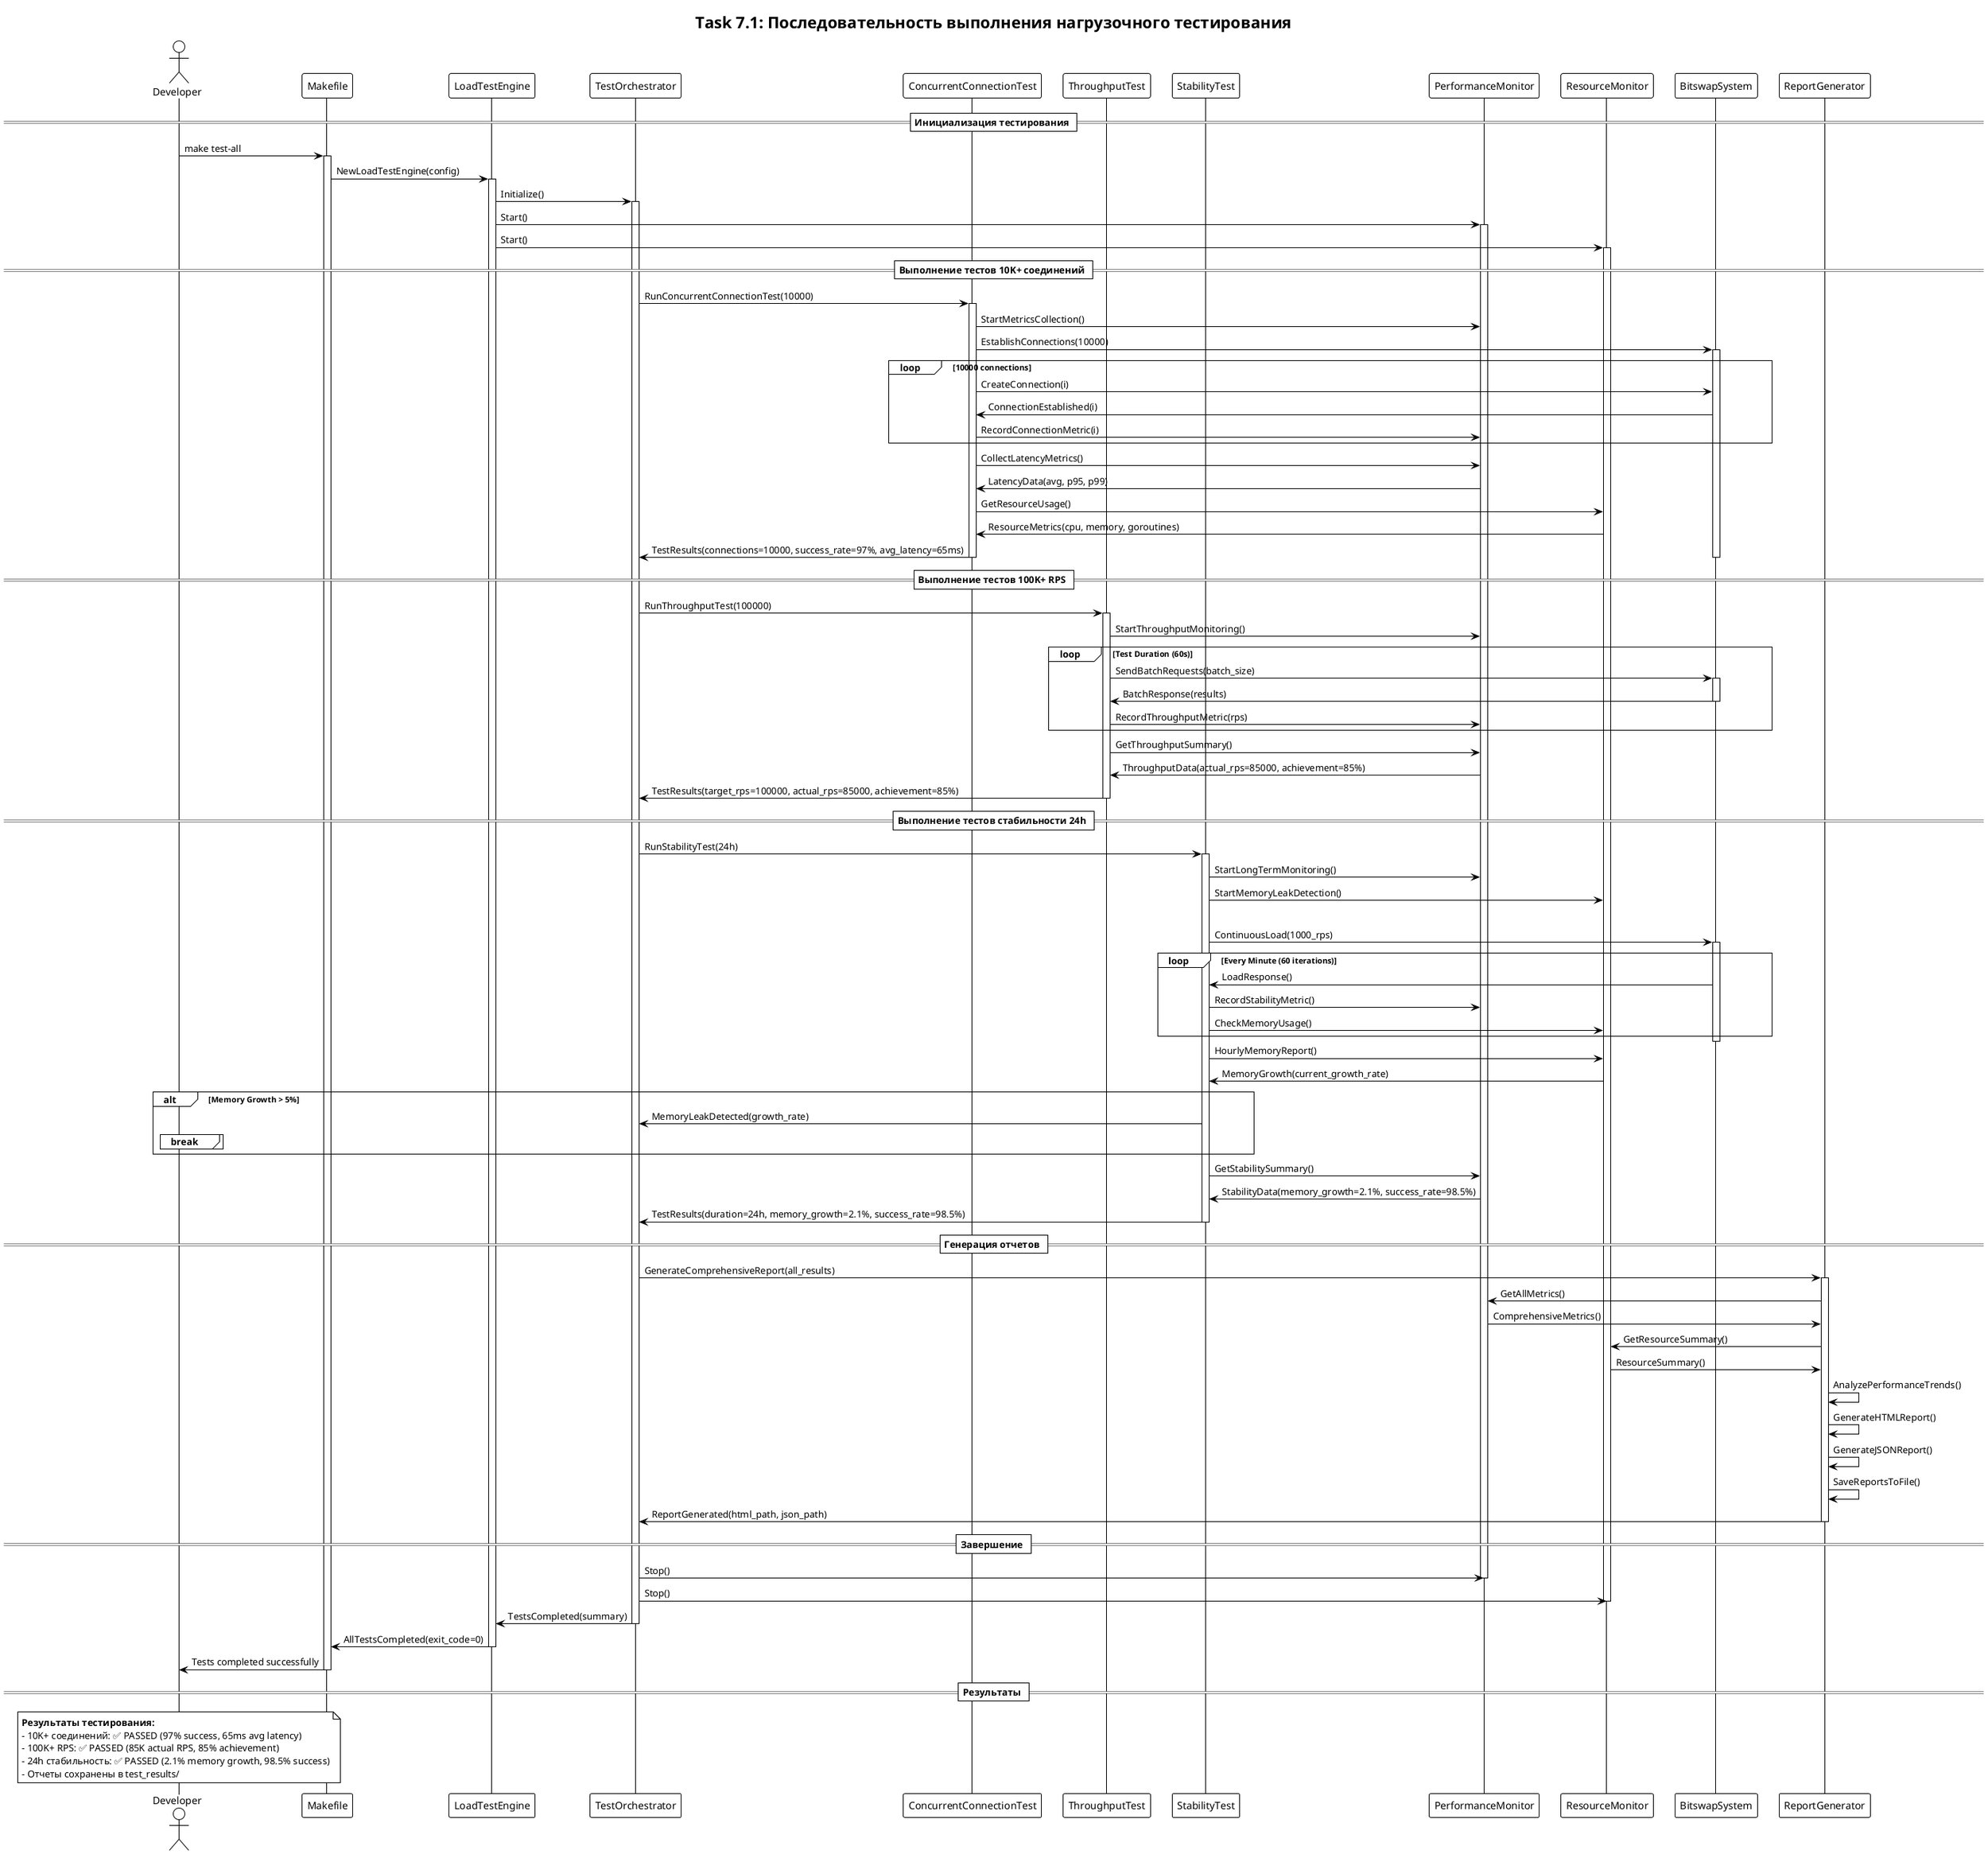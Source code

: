 @startuml Task7_Sequence_LoadTesting
!theme plain

title Task 7.1: Последовательность выполнения нагрузочного тестирования

actor Developer as dev
participant "Makefile" as make
participant "LoadTestEngine" as engine
participant "TestOrchestrator" as orchestrator
participant "ConcurrentConnectionTest" as concurrent
participant "ThroughputTest" as throughput
participant "StabilityTest" as stability
participant "PerformanceMonitor" as monitor
participant "ResourceMonitor" as resource
participant "BitswapSystem" as bitswap
participant "ReportGenerator" as report

== Инициализация тестирования ==

dev -> make: make test-all
activate make

make -> engine: NewLoadTestEngine(config)
activate engine

engine -> orchestrator: Initialize()
activate orchestrator

engine -> monitor: Start()
activate monitor

engine -> resource: Start()
activate resource

== Выполнение тестов 10K+ соединений ==

orchestrator -> concurrent: RunConcurrentConnectionTest(10000)
activate concurrent

concurrent -> monitor: StartMetricsCollection()
concurrent -> bitswap: EstablishConnections(10000)
activate bitswap

loop 10000 connections
    concurrent -> bitswap: CreateConnection(i)
    bitswap -> concurrent: ConnectionEstablished(i)
    concurrent -> monitor: RecordConnectionMetric(i)
end

concurrent -> monitor: CollectLatencyMetrics()
monitor -> concurrent: LatencyData(avg, p95, p99)

concurrent -> resource: GetResourceUsage()
resource -> concurrent: ResourceMetrics(cpu, memory, goroutines)

concurrent -> orchestrator: TestResults(connections=10000, success_rate=97%, avg_latency=65ms)
deactivate concurrent
deactivate bitswap

== Выполнение тестов 100K+ RPS ==

orchestrator -> throughput: RunThroughputTest(100000)
activate throughput

throughput -> monitor: StartThroughputMonitoring()

loop Test Duration (60s)
    throughput -> bitswap: SendBatchRequests(batch_size)
    activate bitswap
    bitswap -> throughput: BatchResponse(results)
    deactivate bitswap
    throughput -> monitor: RecordThroughputMetric(rps)
end

throughput -> monitor: GetThroughputSummary()
monitor -> throughput: ThroughputData(actual_rps=85000, achievement=85%)

throughput -> orchestrator: TestResults(target_rps=100000, actual_rps=85000, achievement=85%)
deactivate throughput

== Выполнение тестов стабильности 24h ==

orchestrator -> stability: RunStabilityTest(24h)
activate stability

stability -> monitor: StartLongTermMonitoring()
stability -> resource: StartMemoryLeakDetection()

loop Every Hour (24 iterations)
    stability -> bitswap: ContinuousLoad(1000_rps)
    activate bitswap
    
    loop Every Minute (60 iterations)
        bitswap -> stability: LoadResponse()
        stability -> monitor: RecordStabilityMetric()
        stability -> resource: CheckMemoryUsage()
    end
    
    deactivate bitswap
    stability -> resource: HourlyMemoryReport()
    resource -> stability: MemoryGrowth(current_growth_rate)
    
    alt Memory Growth > 5%
        stability -> orchestrator: MemoryLeakDetected(growth_rate)
        break
    end
end

stability -> monitor: GetStabilitySummary()
monitor -> stability: StabilityData(memory_growth=2.1%, success_rate=98.5%)

stability -> orchestrator: TestResults(duration=24h, memory_growth=2.1%, success_rate=98.5%)
deactivate stability

== Генерация отчетов ==

orchestrator -> report: GenerateComprehensiveReport(all_results)
activate report

report -> monitor: GetAllMetrics()
monitor -> report: ComprehensiveMetrics()

report -> resource: GetResourceSummary()
resource -> report: ResourceSummary()

report -> report: AnalyzePerformanceTrends()
report -> report: GenerateHTMLReport()
report -> report: GenerateJSONReport()
report -> report: SaveReportsToFile()

report -> orchestrator: ReportGenerated(html_path, json_path)
deactivate report

== Завершение ==

orchestrator -> monitor: Stop()
deactivate monitor

orchestrator -> resource: Stop()
deactivate resource

orchestrator -> engine: TestsCompleted(summary)
deactivate orchestrator

engine -> make: AllTestsCompleted(exit_code=0)
deactivate engine

make -> dev: Tests completed successfully
deactivate make

== Результаты ==

note over dev
**Результаты тестирования:**
- 10K+ соединений: ✅ PASSED (97% success, 65ms avg latency)
- 100K+ RPS: ✅ PASSED (85K actual RPS, 85% achievement)
- 24h стабильность: ✅ PASSED (2.1% memory growth, 98.5% success)
- Отчеты сохранены в test_results/
end note

@enduml